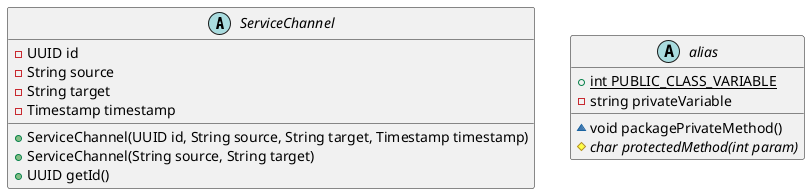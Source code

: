 @startuml
abstract class ServiceChannel {
    -UUID id
    -String source
    -String target
    -Timestamp timestamp

    +ServiceChannel(UUID id, String source, String target, Timestamp timestamp)
    +ServiceChannel(String source, String target)
    +UUID getId()
}

abstract class alias {
    +{static} int PUBLIC_CLASS_VARIABLE
    -string privateVariable
    ~void packagePrivateMethod()
    #{abstract} char protectedMethod(int param)
}

@enduml